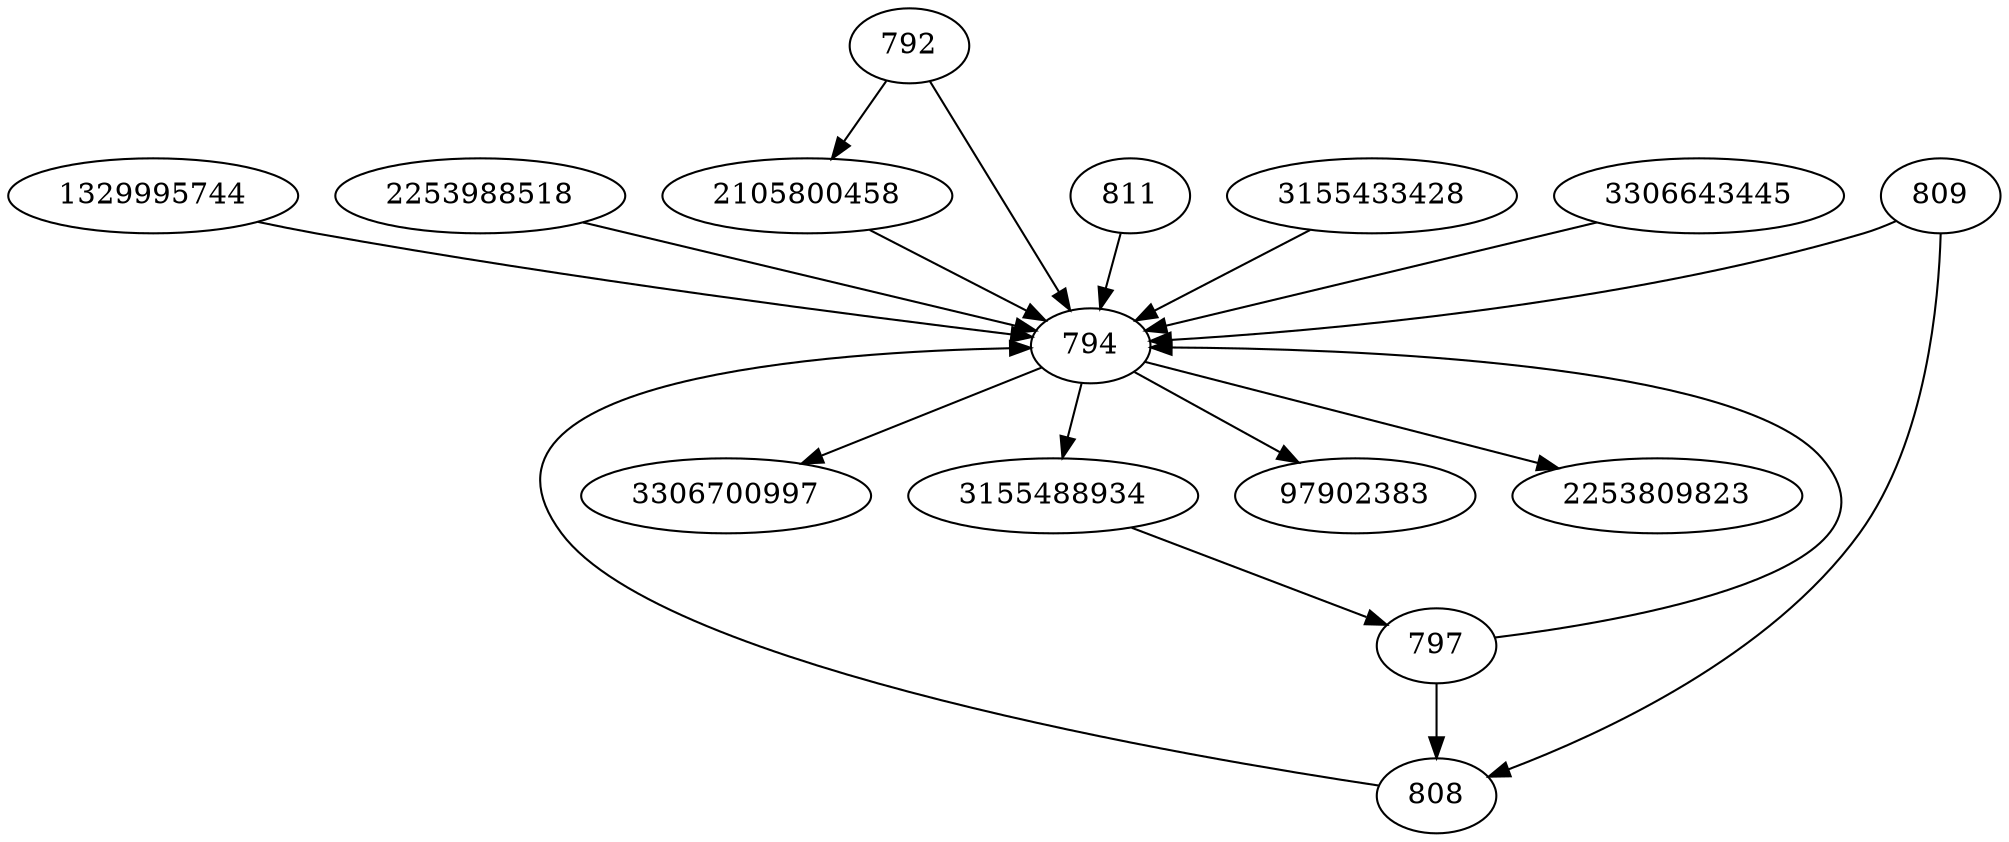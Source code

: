 strict digraph  {
1329995744;
3306700997;
3155488934;
2253988518;
808;
809;
2105800458;
811;
97902383;
3155433428;
3306643445;
792;
794;
797;
2253809823;
1329995744 -> 794;
3155488934 -> 797;
2253988518 -> 794;
808 -> 794;
809 -> 808;
809 -> 794;
2105800458 -> 794;
811 -> 794;
3155433428 -> 794;
3306643445 -> 794;
792 -> 794;
792 -> 2105800458;
794 -> 97902383;
794 -> 2253809823;
794 -> 3155488934;
794 -> 3306700997;
797 -> 794;
797 -> 808;
}
